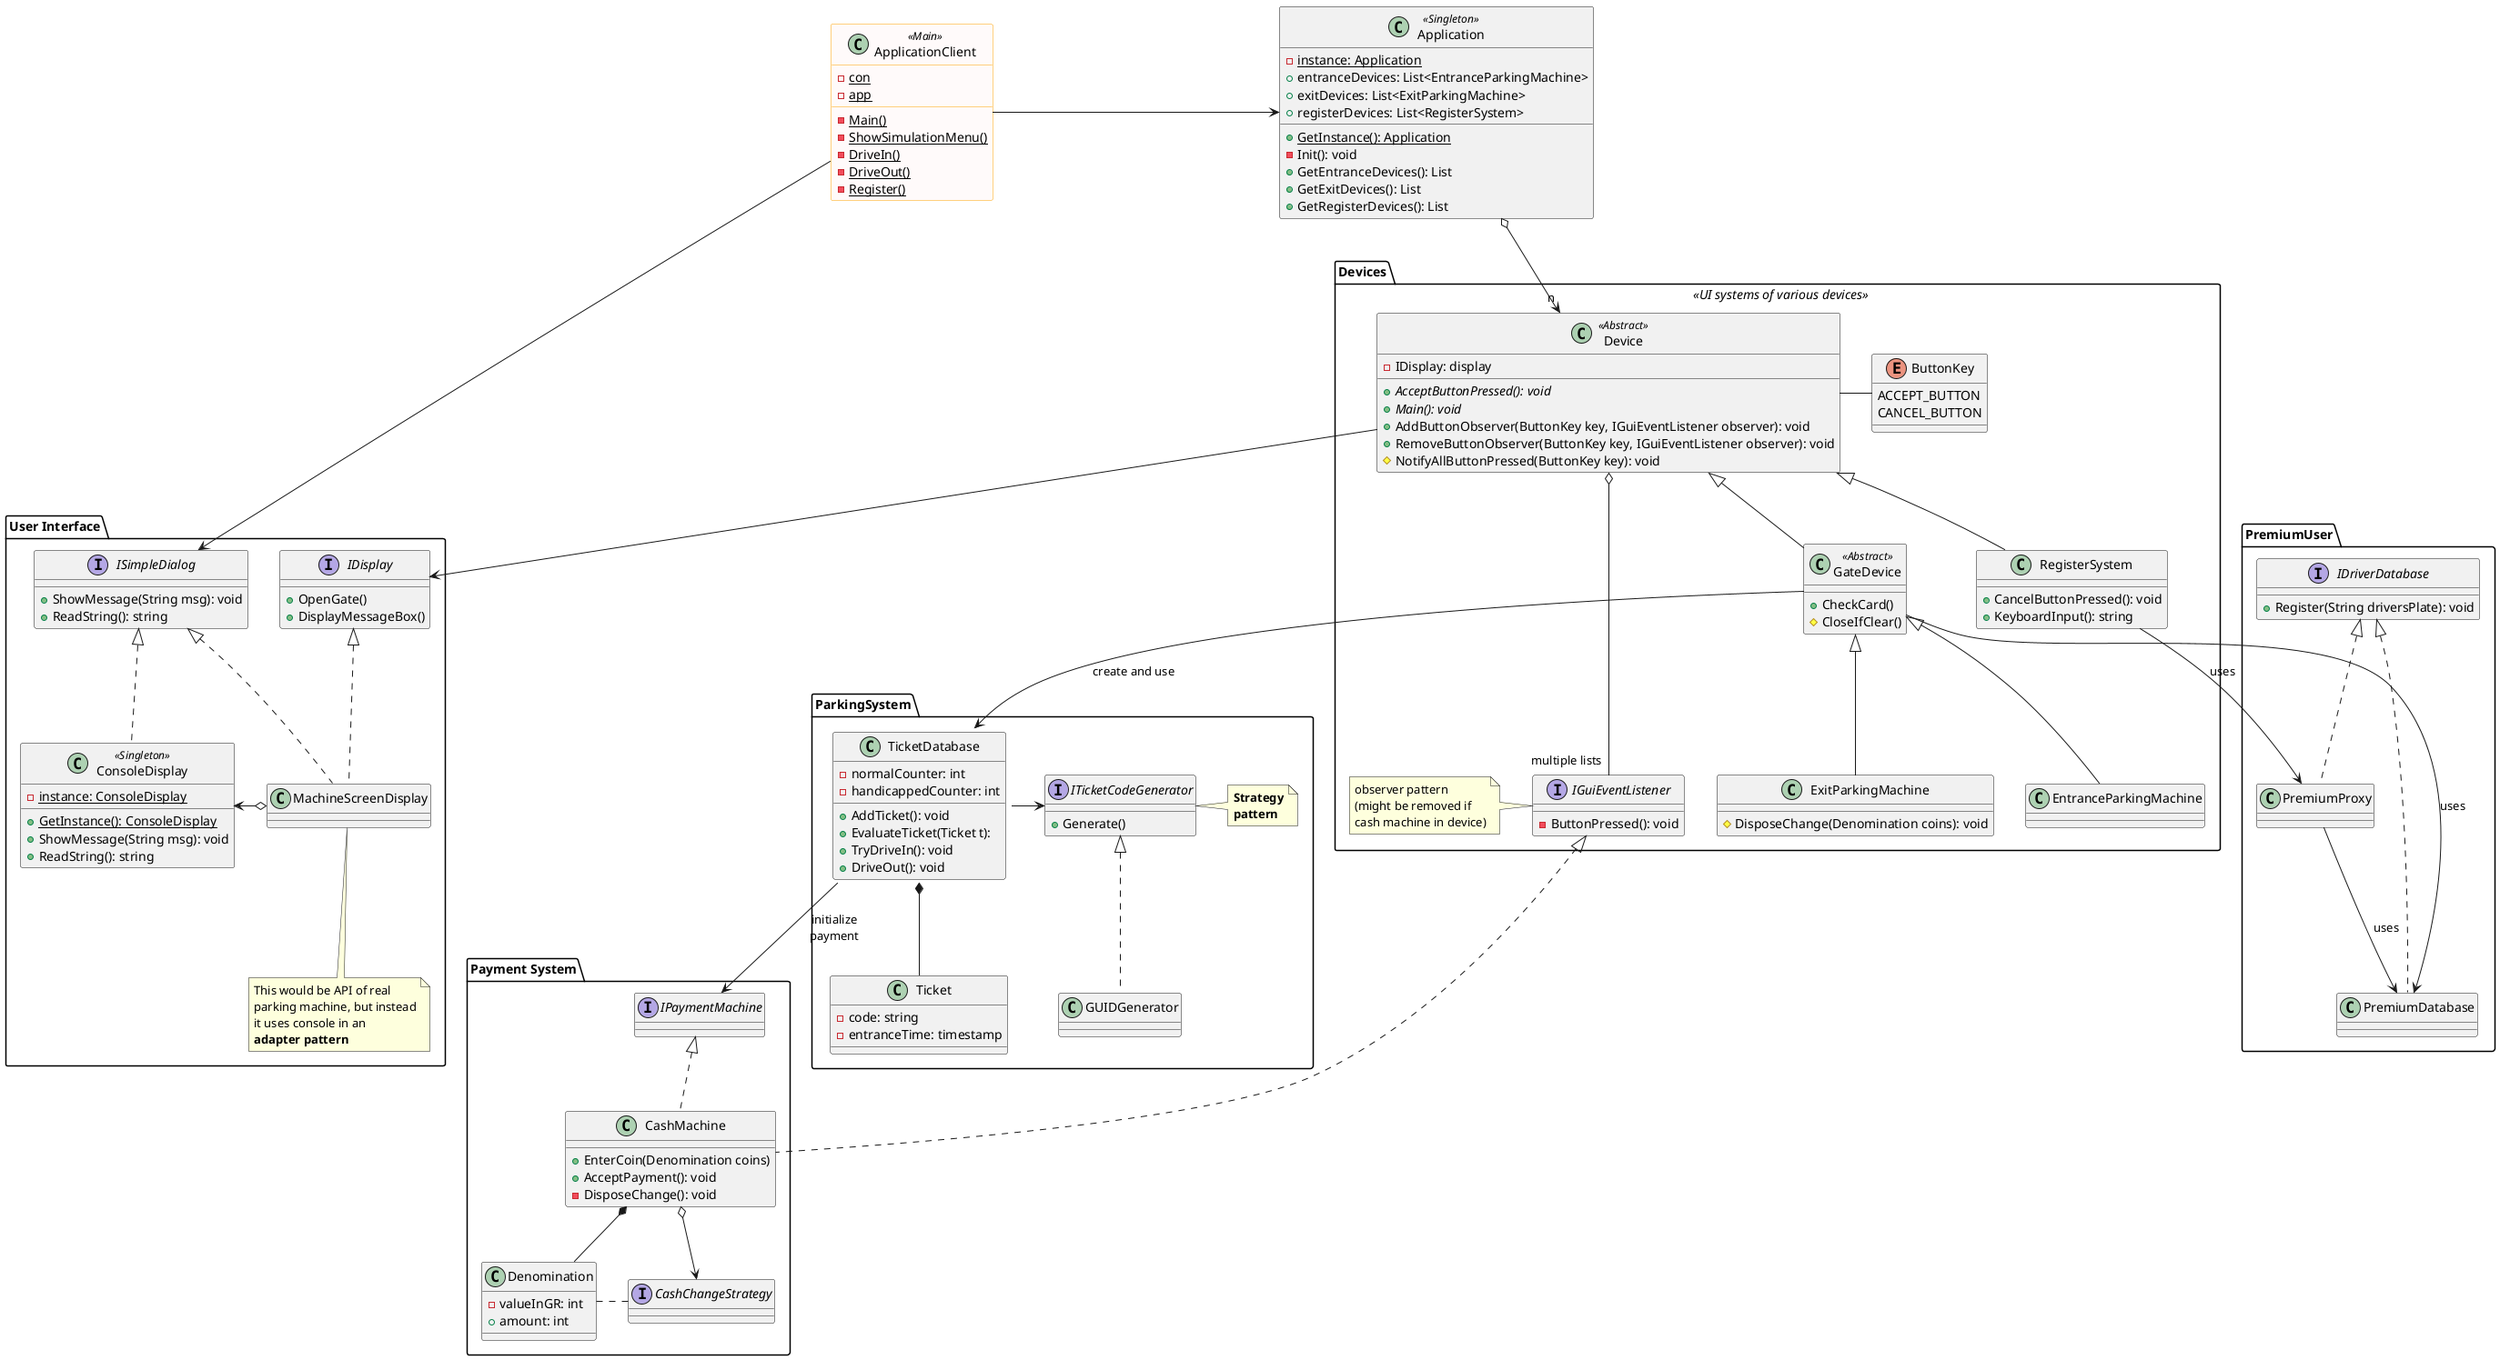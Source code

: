 @startuml

skinparam class {
BackgroundColor<<Main>> Snow
BorderColor<<Main>> Orange
}
skinparam stereotypeCBackgroundColor<< Main >> Khaki

class ApplicationClient<<Main>>
{
    -{static}con
    -{static}app
    -{static}Main()
    -{static}ShowSimulationMenu()
    -{static}DriveIn()
    -{static}DriveOut()
    -{static}Register()
    '-{static}IncorrectCommand()
}

class Application<<Singleton>>
{
    -{static}instance: Application
    +entranceDevices: List<EntranceParkingMachine>
    +exitDevices: List<ExitParkingMachine>
    +registerDevices: List<RegisterSystem>
    +{static}GetInstance(): Application
    -Init(): void
    +GetEntranceDevices(): List
    +GetExitDevices(): List
    +GetRegisterDevices(): List
}

ApplicationClient -> Application


package "Payment System"{
   interface IPaymentMachine
   {
   }

   class CashMachine implements IPaymentMachine
   {
       +EnterCoin(Denomination coins)
       +AcceptPayment(): void
       -DisposeChange(): void
   }

   class Denomination
   {
       -valueInGR: int
       +amount: int
   }

   interface CashChangeStrategy
   {

   }
}

package "User Interface"{
    interface IDisplay{
        +OpenGate()
        +DisplayMessageBox()
    }

    interface ISimpleDialog{
        +ShowMessage(String msg): void
        +ReadString(): string
    }

    class ConsoleDisplay<<Singleton>> implements ISimpleDialog{
        -{static}instance: ConsoleDisplay
        +{static}GetInstance(): ConsoleDisplay
        +ShowMessage(String msg): void
        +ReadString(): string
    }

    class MachineScreenDisplay implements IDisplay, ISimpleDialog{

    }

    Note bottom of MachineScreenDisplay: This would be API of real\nparking machine, but instead\nit uses console in an\n<b>adapter pattern


    MachineScreenDisplay o-> ConsoleDisplay
    ApplicationClient --> ISimpleDialog
}


package "Devices"<<UI systems of various devices>>{


    class Device <<Abstract>>{
        -IDisplay: display
        +{abstract}AcceptButtonPressed(): void
        +{abstract}Main(): void
        +AddButtonObserver(ButtonKey key, IGuiEventListener observer): void
        +RemoveButtonObserver(ButtonKey key, IGuiEventListener observer): void
        #NotifyAllButtonPressed(ButtonKey key): void
    }

    'Device *-- "CashMachine?"

    class RegisterSystem extends Device
    {
        +CancelButtonPressed(): void
        +KeyboardInput(): string
    }

    class GateDevice<<Abstract>> extends Device{
        +CheckCard()
        #CloseIfClear()
    }



    enum ButtonKey{
        ACCEPT_BUTTON
        CANCEL_BUTTON
    }


    class ExitParkingMachine extends GateDevice
    {
        #DisposeChange(Denomination coins): void
    }

    class EntranceParkingMachine extends GateDevice
    {

    }


    interface IGuiEventListener
    {
        -ButtonPressed(): void
    }
    note left: observer pattern\n(might be removed if\ncash machine in device)


    Device -->  IDisplay
}



package ParkingSystem{
    class TicketDatabase{
        -normalCounter: int
        -handicappedCounter: int
        +AddTicket(): void
        +EvaluateTicket(Ticket t):
        +TryDriveIn(): void
        +DriveOut(): void
    }

    class Ticket{
        -code: string
        -entranceTime: timestamp
    }

    interface ITicketCodeGenerator
    {
        +Generate()
    }
    note right: <b>Strategy\n<b>pattern

    class GUIDGenerator implements ITicketCodeGenerator

    TicketDatabase *-- Ticket
    TicketDatabase -> ITicketCodeGenerator

    ' ? class PremiumPlaces implements IPlaceCounter
}

package PremiumUser{

    interface IDriverDatabase
    {
        +Register(String driversPlate): void
    }
    class PremiumProxy implements IDriverDatabase{

    }
    class PremiumDatabase implements IDriverDatabase{
    }


    PremiumProxy --> PremiumDatabase :uses
}

CashMachine o--> CashChangeStrategy
CashMachine *-- Denomination
Denomination . CashChangeStrategy


IGuiEventListener <|.. CashMachine


Device o---"multiple lists" IGuiEventListener

GateDevice --> TicketDatabase: create and use
RegisterSystem --> PremiumProxy: uses
GateDevice --> PremiumDatabase: uses

TicketDatabase::evaluateTicket --> IPaymentMachine :initialize\npayment
Application o-->"n" Device

Device - ButtonKey

@enduml